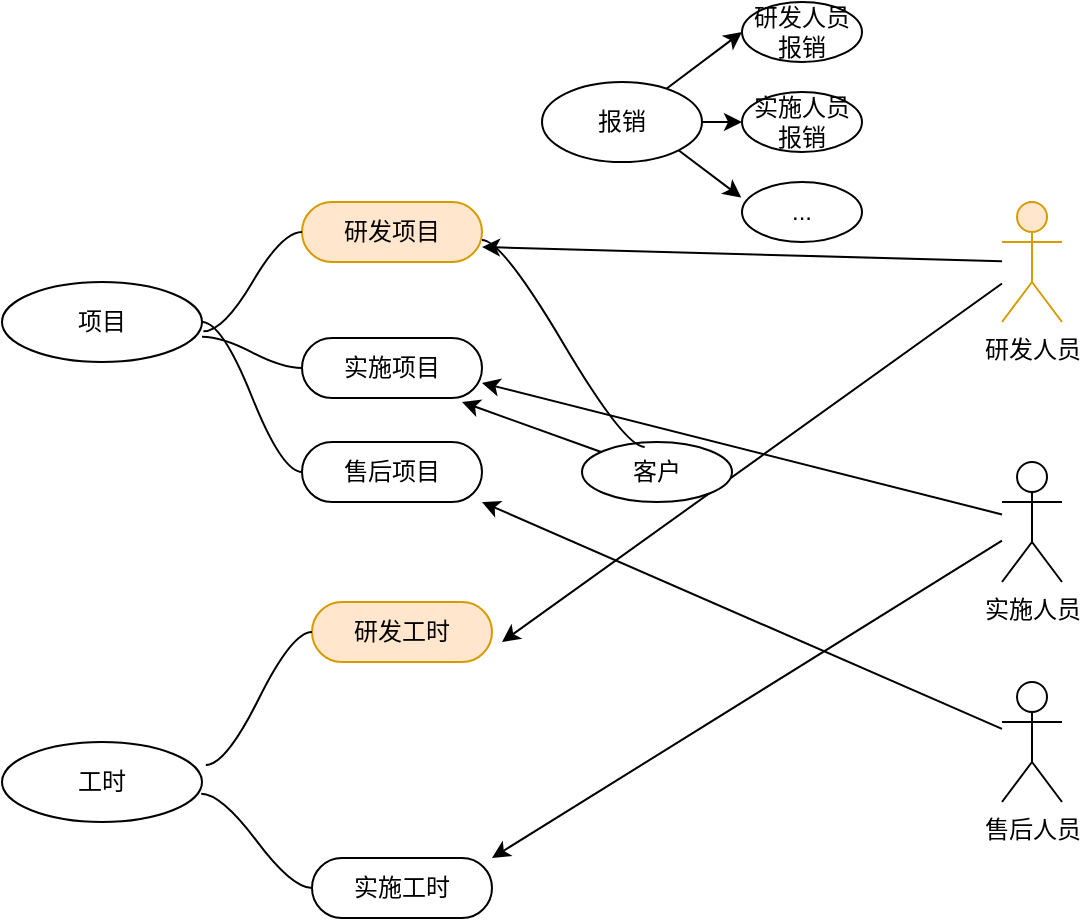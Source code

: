 <mxfile version="22.1.7" type="github">
  <diagram name="第 1 页" id="r8ZtHVtC3mXbOPZH1cJQ">
    <mxGraphModel dx="979" dy="595" grid="1" gridSize="10" guides="1" tooltips="1" connect="1" arrows="1" fold="1" page="1" pageScale="1" pageWidth="827" pageHeight="1169" math="0" shadow="0">
      <root>
        <mxCell id="0" />
        <mxCell id="1" parent="0" />
        <mxCell id="xe99l6hSY67nhleKCdJc-2" value="研发工时" style="whiteSpace=wrap;html=1;rounded=1;arcSize=50;align=center;verticalAlign=middle;strokeWidth=1;autosize=1;spacing=4;treeFolding=1;treeMoving=1;newEdgeStyle={&quot;edgeStyle&quot;:&quot;entityRelationEdgeStyle&quot;,&quot;startArrow&quot;:&quot;none&quot;,&quot;endArrow&quot;:&quot;none&quot;,&quot;segment&quot;:10,&quot;curved&quot;:1,&quot;sourcePerimeterSpacing&quot;:0,&quot;targetPerimeterSpacing&quot;:0};fillColor=#ffe6cc;strokeColor=#d79b00;" vertex="1" parent="1">
          <mxGeometry x="265" y="310" width="90" height="30" as="geometry" />
        </mxCell>
        <mxCell id="xe99l6hSY67nhleKCdJc-3" value="" style="edgeStyle=entityRelationEdgeStyle;startArrow=none;endArrow=none;segment=10;curved=1;sourcePerimeterSpacing=0;targetPerimeterSpacing=0;rounded=0;exitX=1.019;exitY=0.289;exitDx=0;exitDy=0;exitPerimeter=0;" edge="1" target="xe99l6hSY67nhleKCdJc-2" parent="1" source="xe99l6hSY67nhleKCdJc-4">
          <mxGeometry relative="1" as="geometry">
            <mxPoint x="210" y="320" as="sourcePoint" />
            <Array as="points">
              <mxPoint x="210" y="400" />
              <mxPoint x="212" y="400" />
            </Array>
          </mxGeometry>
        </mxCell>
        <mxCell id="xe99l6hSY67nhleKCdJc-4" value="工时" style="ellipse;whiteSpace=wrap;html=1;align=center;newEdgeStyle={&quot;edgeStyle&quot;:&quot;entityRelationEdgeStyle&quot;,&quot;startArrow&quot;:&quot;none&quot;,&quot;endArrow&quot;:&quot;none&quot;,&quot;segment&quot;:10,&quot;curved&quot;:1,&quot;sourcePerimeterSpacing&quot;:0,&quot;targetPerimeterSpacing&quot;:0};treeFolding=1;treeMoving=1;" vertex="1" parent="1">
          <mxGeometry x="110" y="380" width="100" height="40" as="geometry" />
        </mxCell>
        <mxCell id="xe99l6hSY67nhleKCdJc-6" value="实施工时" style="whiteSpace=wrap;html=1;rounded=1;arcSize=50;align=center;verticalAlign=middle;strokeWidth=1;autosize=1;spacing=4;treeFolding=1;treeMoving=1;newEdgeStyle={&quot;edgeStyle&quot;:&quot;entityRelationEdgeStyle&quot;,&quot;startArrow&quot;:&quot;none&quot;,&quot;endArrow&quot;:&quot;none&quot;,&quot;segment&quot;:10,&quot;curved&quot;:1,&quot;sourcePerimeterSpacing&quot;:0,&quot;targetPerimeterSpacing&quot;:0};" vertex="1" parent="1">
          <mxGeometry x="265" y="438" width="90" height="30" as="geometry" />
        </mxCell>
        <mxCell id="xe99l6hSY67nhleKCdJc-7" value="" style="edgeStyle=entityRelationEdgeStyle;startArrow=none;endArrow=none;segment=10;curved=1;sourcePerimeterSpacing=0;targetPerimeterSpacing=0;rounded=0;exitX=0.996;exitY=0.646;exitDx=0;exitDy=0;exitPerimeter=0;" edge="1" target="xe99l6hSY67nhleKCdJc-6" parent="1" source="xe99l6hSY67nhleKCdJc-4">
          <mxGeometry relative="1" as="geometry">
            <mxPoint x="230" y="480" as="sourcePoint" />
          </mxGeometry>
        </mxCell>
        <mxCell id="xe99l6hSY67nhleKCdJc-15" value="项目" style="ellipse;whiteSpace=wrap;html=1;align=center;newEdgeStyle={&quot;edgeStyle&quot;:&quot;entityRelationEdgeStyle&quot;,&quot;startArrow&quot;:&quot;none&quot;,&quot;endArrow&quot;:&quot;none&quot;,&quot;segment&quot;:10,&quot;curved&quot;:1,&quot;sourcePerimeterSpacing&quot;:0,&quot;targetPerimeterSpacing&quot;:0};treeFolding=1;treeMoving=1;" vertex="1" parent="1">
          <mxGeometry x="110" y="150" width="100" height="40" as="geometry" />
        </mxCell>
        <mxCell id="xe99l6hSY67nhleKCdJc-20" value="研发项目" style="whiteSpace=wrap;html=1;rounded=1;arcSize=50;align=center;verticalAlign=middle;strokeWidth=1;autosize=1;spacing=4;treeFolding=1;treeMoving=1;newEdgeStyle={&quot;edgeStyle&quot;:&quot;entityRelationEdgeStyle&quot;,&quot;startArrow&quot;:&quot;none&quot;,&quot;endArrow&quot;:&quot;none&quot;,&quot;segment&quot;:10,&quot;curved&quot;:1,&quot;sourcePerimeterSpacing&quot;:0,&quot;targetPerimeterSpacing&quot;:0};fillColor=#ffe6cc;strokeColor=#d79b00;" vertex="1" parent="1">
          <mxGeometry x="260" y="110" width="90" height="30" as="geometry" />
        </mxCell>
        <mxCell id="xe99l6hSY67nhleKCdJc-21" value="" style="edgeStyle=entityRelationEdgeStyle;startArrow=none;endArrow=none;segment=10;curved=1;sourcePerimeterSpacing=0;targetPerimeterSpacing=0;rounded=0;exitX=1.007;exitY=0.616;exitDx=0;exitDy=0;exitPerimeter=0;" edge="1" target="xe99l6hSY67nhleKCdJc-20" parent="1" source="xe99l6hSY67nhleKCdJc-15">
          <mxGeometry relative="1" as="geometry">
            <mxPoint x="260" y="230" as="sourcePoint" />
          </mxGeometry>
        </mxCell>
        <mxCell id="xe99l6hSY67nhleKCdJc-22" value="实施项目" style="whiteSpace=wrap;html=1;rounded=1;arcSize=50;align=center;verticalAlign=middle;strokeWidth=1;autosize=1;spacing=4;treeFolding=1;treeMoving=1;newEdgeStyle={&quot;edgeStyle&quot;:&quot;entityRelationEdgeStyle&quot;,&quot;startArrow&quot;:&quot;none&quot;,&quot;endArrow&quot;:&quot;none&quot;,&quot;segment&quot;:10,&quot;curved&quot;:1,&quot;sourcePerimeterSpacing&quot;:0,&quot;targetPerimeterSpacing&quot;:0};" vertex="1" parent="1">
          <mxGeometry x="260" y="178" width="90" height="30" as="geometry" />
        </mxCell>
        <mxCell id="xe99l6hSY67nhleKCdJc-23" value="" style="edgeStyle=entityRelationEdgeStyle;startArrow=none;endArrow=none;segment=10;curved=1;sourcePerimeterSpacing=0;targetPerimeterSpacing=0;rounded=0;exitX=1;exitY=0.685;exitDx=0;exitDy=0;exitPerimeter=0;" edge="1" target="xe99l6hSY67nhleKCdJc-22" parent="1" source="xe99l6hSY67nhleKCdJc-15">
          <mxGeometry relative="1" as="geometry">
            <mxPoint x="225" y="220" as="sourcePoint" />
          </mxGeometry>
        </mxCell>
        <mxCell id="xe99l6hSY67nhleKCdJc-36" style="rounded=0;orthogonalLoop=1;jettySize=auto;html=1;entryX=1;entryY=0.75;entryDx=0;entryDy=0;" edge="1" parent="1" source="xe99l6hSY67nhleKCdJc-25" target="xe99l6hSY67nhleKCdJc-20">
          <mxGeometry relative="1" as="geometry" />
        </mxCell>
        <mxCell id="xe99l6hSY67nhleKCdJc-47" style="edgeStyle=none;rounded=0;orthogonalLoop=1;jettySize=auto;html=1;" edge="1" parent="1" source="xe99l6hSY67nhleKCdJc-25">
          <mxGeometry relative="1" as="geometry">
            <mxPoint x="360" y="330" as="targetPoint" />
          </mxGeometry>
        </mxCell>
        <mxCell id="xe99l6hSY67nhleKCdJc-25" value="研发人员" style="shape=umlActor;verticalLabelPosition=bottom;verticalAlign=top;html=1;fillColor=#ffe6cc;strokeColor=#d79b00;" vertex="1" parent="1">
          <mxGeometry x="610" y="110" width="30" height="60" as="geometry" />
        </mxCell>
        <mxCell id="xe99l6hSY67nhleKCdJc-43" style="edgeStyle=none;rounded=0;orthogonalLoop=1;jettySize=auto;html=1;entryX=1;entryY=0.75;entryDx=0;entryDy=0;" edge="1" parent="1" source="xe99l6hSY67nhleKCdJc-28" target="xe99l6hSY67nhleKCdJc-22">
          <mxGeometry relative="1" as="geometry" />
        </mxCell>
        <mxCell id="xe99l6hSY67nhleKCdJc-48" style="edgeStyle=none;rounded=0;orthogonalLoop=1;jettySize=auto;html=1;entryX=1;entryY=0;entryDx=0;entryDy=0;" edge="1" parent="1" source="xe99l6hSY67nhleKCdJc-28" target="xe99l6hSY67nhleKCdJc-6">
          <mxGeometry relative="1" as="geometry" />
        </mxCell>
        <mxCell id="xe99l6hSY67nhleKCdJc-28" value="实施人员" style="shape=umlActor;verticalLabelPosition=bottom;verticalAlign=top;html=1;" vertex="1" parent="1">
          <mxGeometry x="610" y="240" width="30" height="60" as="geometry" />
        </mxCell>
        <mxCell id="xe99l6hSY67nhleKCdJc-46" style="edgeStyle=none;rounded=0;orthogonalLoop=1;jettySize=auto;html=1;entryX=1;entryY=1;entryDx=0;entryDy=0;" edge="1" parent="1" source="xe99l6hSY67nhleKCdJc-30" target="xe99l6hSY67nhleKCdJc-44">
          <mxGeometry relative="1" as="geometry" />
        </mxCell>
        <mxCell id="xe99l6hSY67nhleKCdJc-30" value="售后人员" style="shape=umlActor;verticalLabelPosition=bottom;verticalAlign=top;html=1;" vertex="1" parent="1">
          <mxGeometry x="610" y="350" width="30" height="60" as="geometry" />
        </mxCell>
        <mxCell id="xe99l6hSY67nhleKCdJc-42" style="edgeStyle=none;rounded=0;orthogonalLoop=1;jettySize=auto;html=1;" edge="1" parent="1" source="xe99l6hSY67nhleKCdJc-35">
          <mxGeometry relative="1" as="geometry">
            <mxPoint x="340" y="210" as="targetPoint" />
          </mxGeometry>
        </mxCell>
        <mxCell id="xe99l6hSY67nhleKCdJc-35" value="客户" style="ellipse;whiteSpace=wrap;html=1;" vertex="1" parent="1">
          <mxGeometry x="400" y="230" width="75" height="30" as="geometry" />
        </mxCell>
        <mxCell id="xe99l6hSY67nhleKCdJc-41" style="edgeStyle=entityRelationEdgeStyle;rounded=0;orthogonalLoop=1;jettySize=auto;html=1;startArrow=none;endArrow=none;segment=10;curved=1;sourcePerimeterSpacing=0;targetPerimeterSpacing=0;entryX=0.231;entryY=-0.052;entryDx=0;entryDy=0;entryPerimeter=0;" edge="1" parent="1">
          <mxGeometry relative="1" as="geometry">
            <mxPoint x="350" y="129" as="sourcePoint" />
            <mxPoint x="431.325" y="232.44" as="targetPoint" />
            <Array as="points">
              <mxPoint x="390" y="184" />
            </Array>
          </mxGeometry>
        </mxCell>
        <mxCell id="xe99l6hSY67nhleKCdJc-44" value="售后项目" style="whiteSpace=wrap;html=1;rounded=1;arcSize=50;align=center;verticalAlign=middle;strokeWidth=1;autosize=1;spacing=4;treeFolding=1;treeMoving=1;newEdgeStyle={&quot;edgeStyle&quot;:&quot;entityRelationEdgeStyle&quot;,&quot;startArrow&quot;:&quot;none&quot;,&quot;endArrow&quot;:&quot;none&quot;,&quot;segment&quot;:10,&quot;curved&quot;:1,&quot;sourcePerimeterSpacing&quot;:0,&quot;targetPerimeterSpacing&quot;:0};" vertex="1" parent="1">
          <mxGeometry x="260" y="230" width="90" height="30" as="geometry" />
        </mxCell>
        <mxCell id="xe99l6hSY67nhleKCdJc-45" value="" style="edgeStyle=entityRelationEdgeStyle;startArrow=none;endArrow=none;segment=10;curved=1;sourcePerimeterSpacing=0;targetPerimeterSpacing=0;rounded=0;exitX=1;exitY=0.5;exitDx=0;exitDy=0;" edge="1" target="xe99l6hSY67nhleKCdJc-44" parent="1" source="xe99l6hSY67nhleKCdJc-15">
          <mxGeometry relative="1" as="geometry">
            <mxPoint x="230" y="274" as="sourcePoint" />
          </mxGeometry>
        </mxCell>
        <mxCell id="xe99l6hSY67nhleKCdJc-53" style="edgeStyle=none;rounded=0;orthogonalLoop=1;jettySize=auto;html=1;entryX=0;entryY=0.5;entryDx=0;entryDy=0;" edge="1" parent="1" source="xe99l6hSY67nhleKCdJc-49" target="xe99l6hSY67nhleKCdJc-50">
          <mxGeometry relative="1" as="geometry" />
        </mxCell>
        <mxCell id="xe99l6hSY67nhleKCdJc-54" style="edgeStyle=none;rounded=0;orthogonalLoop=1;jettySize=auto;html=1;entryX=0;entryY=0.5;entryDx=0;entryDy=0;" edge="1" parent="1" source="xe99l6hSY67nhleKCdJc-49" target="xe99l6hSY67nhleKCdJc-51">
          <mxGeometry relative="1" as="geometry" />
        </mxCell>
        <mxCell id="xe99l6hSY67nhleKCdJc-49" value="报销" style="ellipse;whiteSpace=wrap;html=1;" vertex="1" parent="1">
          <mxGeometry x="380" y="50" width="80" height="40" as="geometry" />
        </mxCell>
        <mxCell id="xe99l6hSY67nhleKCdJc-50" value="研发人员报销" style="ellipse;whiteSpace=wrap;html=1;" vertex="1" parent="1">
          <mxGeometry x="480" y="10" width="60" height="30" as="geometry" />
        </mxCell>
        <mxCell id="xe99l6hSY67nhleKCdJc-51" value="实施人员报销" style="ellipse;whiteSpace=wrap;html=1;" vertex="1" parent="1">
          <mxGeometry x="480" y="55" width="60" height="30" as="geometry" />
        </mxCell>
        <mxCell id="xe99l6hSY67nhleKCdJc-52" value="..." style="ellipse;whiteSpace=wrap;html=1;" vertex="1" parent="1">
          <mxGeometry x="480" y="100" width="60" height="30" as="geometry" />
        </mxCell>
        <mxCell id="xe99l6hSY67nhleKCdJc-55" style="edgeStyle=none;rounded=0;orthogonalLoop=1;jettySize=auto;html=1;exitX=1;exitY=1;exitDx=0;exitDy=0;entryX=-0.006;entryY=0.259;entryDx=0;entryDy=0;entryPerimeter=0;" edge="1" parent="1" source="xe99l6hSY67nhleKCdJc-49" target="xe99l6hSY67nhleKCdJc-52">
          <mxGeometry relative="1" as="geometry" />
        </mxCell>
      </root>
    </mxGraphModel>
  </diagram>
</mxfile>
